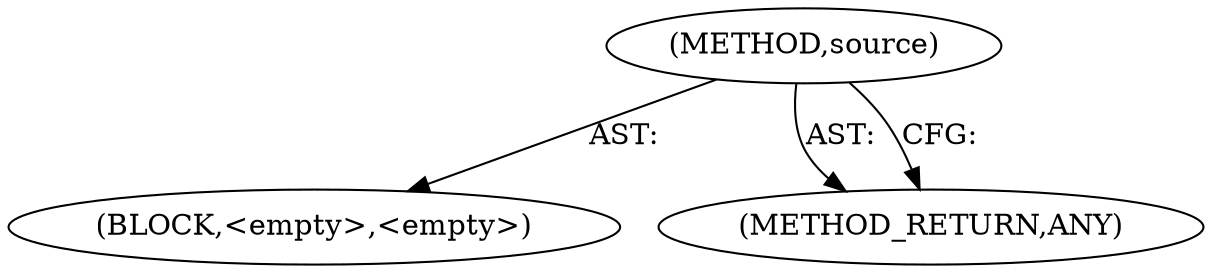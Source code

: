 digraph "source" {  
"49" [label = <(METHOD,source)> ]
"50" [label = <(BLOCK,&lt;empty&gt;,&lt;empty&gt;)> ]
"51" [label = <(METHOD_RETURN,ANY)> ]
  "49" -> "50"  [ label = "AST: "] 
  "49" -> "51"  [ label = "AST: "] 
  "49" -> "51"  [ label = "CFG: "] 
}
